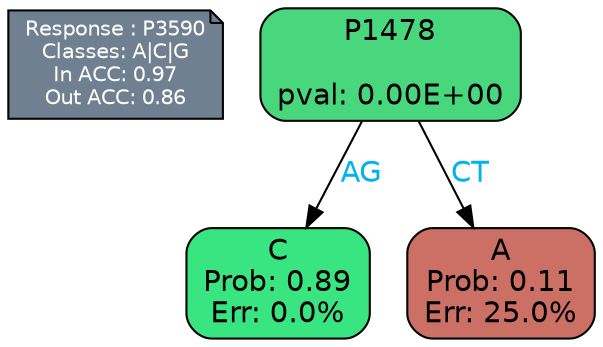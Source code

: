 digraph Tree {
node [shape=box, style="filled, rounded", color="black", fontname=helvetica] ;
graph [ranksep=equally, splines=polylines, bgcolor=transparent, dpi=600] ;
edge [fontname=helvetica] ;
LEGEND [label="Response : P3590
Classes: A|C|G
In ACC: 0.97
Out ACC: 0.86
",shape=note,align=left,style=filled,fillcolor="slategray",fontcolor="white",fontsize=10];1 [label="P1478

pval: 0.00E+00", fillcolor="#49d77d"] ;
2 [label="C
Prob: 0.89
Err: 0.0%", fillcolor="#39e581"] ;
3 [label="A
Prob: 0.11
Err: 25.0%", fillcolor="#cc6f64"] ;
1 -> 2 [label="AG",fontcolor=deepskyblue2] ;
1 -> 3 [label="CT",fontcolor=deepskyblue2] ;
{rank = same; 2;3;}{rank = same; LEGEND;1;}}